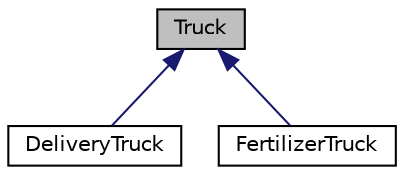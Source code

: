 digraph "Truck"
{
 // LATEX_PDF_SIZE
  edge [fontname="Helvetica",fontsize="10",labelfontname="Helvetica",labelfontsize="10"];
  node [fontname="Helvetica",fontsize="10",shape=record];
  Node1 [label="Truck",height=0.2,width=0.4,color="black", fillcolor="grey75", style="filled", fontcolor="black",tooltip=" "];
  Node1 -> Node2 [dir="back",color="midnightblue",fontsize="10",style="solid",fontname="Helvetica"];
  Node2 [label="DeliveryTruck",height=0.2,width=0.4,color="black", fillcolor="white", style="filled",URL="$classDeliveryTruck.html",tooltip="Represents a delivery truck used in farm logistics."];
  Node1 -> Node3 [dir="back",color="midnightblue",fontsize="10",style="solid",fontname="Helvetica"];
  Node3 [label="FertilizerTruck",height=0.2,width=0.4,color="black", fillcolor="white", style="filled",URL="$classFertilizerTruck.html",tooltip=" "];
}
